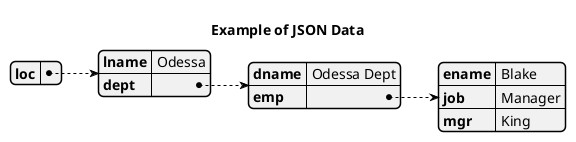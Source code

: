 @startjson

title Example of JSON Data

{ "loc":
	{
		"lname": "Odessa",
		"dept":
			{
				"dname": "Odessa Dept",
				"emp": 
				{	
					"ename": "Blake",
					"job": "Manager",
					"mgr": "King"
				}
			}
	}
}

@endjson